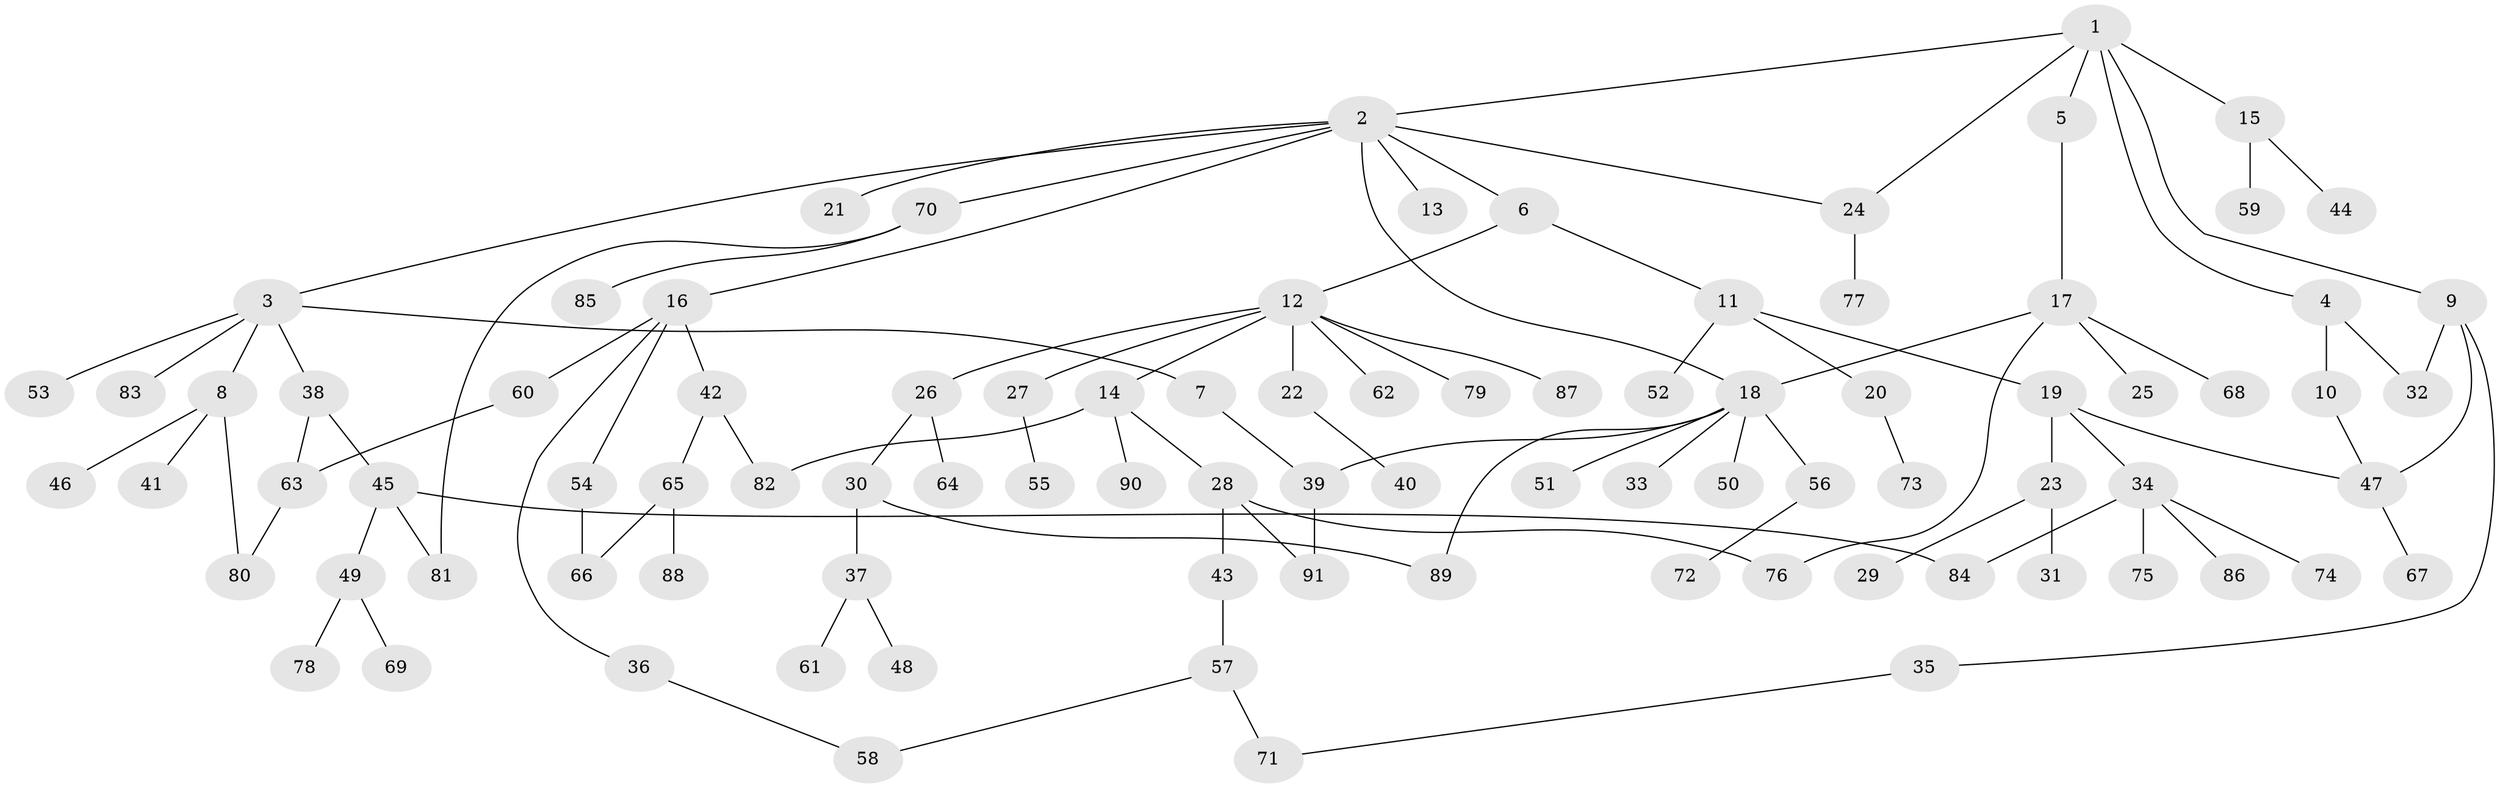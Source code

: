 // coarse degree distribution, {6: 0.030303030303030304, 9: 0.015151515151515152, 2: 0.22727272727272727, 3: 0.13636363636363635, 4: 0.06060606060606061, 10: 0.015151515151515152, 1: 0.45454545454545453, 5: 0.045454545454545456, 11: 0.015151515151515152}
// Generated by graph-tools (version 1.1) at 2025/51/02/27/25 19:51:37]
// undirected, 91 vertices, 107 edges
graph export_dot {
graph [start="1"]
  node [color=gray90,style=filled];
  1;
  2;
  3;
  4;
  5;
  6;
  7;
  8;
  9;
  10;
  11;
  12;
  13;
  14;
  15;
  16;
  17;
  18;
  19;
  20;
  21;
  22;
  23;
  24;
  25;
  26;
  27;
  28;
  29;
  30;
  31;
  32;
  33;
  34;
  35;
  36;
  37;
  38;
  39;
  40;
  41;
  42;
  43;
  44;
  45;
  46;
  47;
  48;
  49;
  50;
  51;
  52;
  53;
  54;
  55;
  56;
  57;
  58;
  59;
  60;
  61;
  62;
  63;
  64;
  65;
  66;
  67;
  68;
  69;
  70;
  71;
  72;
  73;
  74;
  75;
  76;
  77;
  78;
  79;
  80;
  81;
  82;
  83;
  84;
  85;
  86;
  87;
  88;
  89;
  90;
  91;
  1 -- 2;
  1 -- 4;
  1 -- 5;
  1 -- 9;
  1 -- 15;
  1 -- 24;
  2 -- 3;
  2 -- 6;
  2 -- 13;
  2 -- 16;
  2 -- 18;
  2 -- 21;
  2 -- 70;
  2 -- 24;
  3 -- 7;
  3 -- 8;
  3 -- 38;
  3 -- 53;
  3 -- 83;
  4 -- 10;
  4 -- 32;
  5 -- 17;
  6 -- 11;
  6 -- 12;
  7 -- 39;
  8 -- 41;
  8 -- 46;
  8 -- 80;
  9 -- 32;
  9 -- 35;
  9 -- 47;
  10 -- 47;
  11 -- 19;
  11 -- 20;
  11 -- 52;
  12 -- 14;
  12 -- 22;
  12 -- 26;
  12 -- 27;
  12 -- 62;
  12 -- 79;
  12 -- 87;
  14 -- 28;
  14 -- 90;
  14 -- 82;
  15 -- 44;
  15 -- 59;
  16 -- 36;
  16 -- 42;
  16 -- 54;
  16 -- 60;
  17 -- 25;
  17 -- 68;
  17 -- 76;
  17 -- 18;
  18 -- 33;
  18 -- 50;
  18 -- 51;
  18 -- 56;
  18 -- 89;
  18 -- 39;
  19 -- 23;
  19 -- 34;
  19 -- 47;
  20 -- 73;
  22 -- 40;
  23 -- 29;
  23 -- 31;
  24 -- 77;
  26 -- 30;
  26 -- 64;
  27 -- 55;
  28 -- 43;
  28 -- 91;
  28 -- 76;
  30 -- 37;
  30 -- 89;
  34 -- 74;
  34 -- 75;
  34 -- 84;
  34 -- 86;
  35 -- 71;
  36 -- 58;
  37 -- 48;
  37 -- 61;
  38 -- 45;
  38 -- 63;
  39 -- 91;
  42 -- 65;
  42 -- 82;
  43 -- 57;
  45 -- 49;
  45 -- 81;
  45 -- 84;
  47 -- 67;
  49 -- 69;
  49 -- 78;
  54 -- 66;
  56 -- 72;
  57 -- 71;
  57 -- 58;
  60 -- 63;
  63 -- 80;
  65 -- 88;
  65 -- 66;
  70 -- 85;
  70 -- 81;
}
